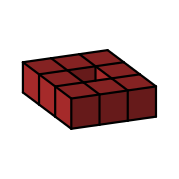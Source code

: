 <?xml version="1.0"?>
<!DOCTYPE ipe SYSTEM "ipe.dtd">
<ipe version="70107" creator="Ipe 7.1.8">
<info created="D:20161106124456" modified="D:20161106170850"/>
<ipestyle name="basic">
<symbol name="arrow/arc(spx)">
<path stroke="sym-stroke" fill="sym-stroke" pen="sym-pen">
0 0 m
-1 0.333 l
-1 -0.333 l
h
</path>
</symbol>
<symbol name="arrow/farc(spx)">
<path stroke="sym-stroke" fill="white" pen="sym-pen">
0 0 m
-1 0.333 l
-1 -0.333 l
h
</path>
</symbol>
<symbol name="arrow/ptarc(spx)">
<path stroke="sym-stroke" fill="sym-stroke" pen="sym-pen">
0 0 m
-1 0.333 l
-0.8 0 l
-1 -0.333 l
h
</path>
</symbol>
<symbol name="arrow/fptarc(spx)">
<path stroke="sym-stroke" fill="white" pen="sym-pen">
0 0 m
-1 0.333 l
-0.8 0 l
-1 -0.333 l
h
</path>
</symbol>
<symbol name="mark/circle(sx)" transformations="translations">
<path fill="sym-stroke">
0.6 0 0 0.6 0 0 e
0.4 0 0 0.4 0 0 e
</path>
</symbol>
<symbol name="mark/disk(sx)" transformations="translations">
<path fill="sym-stroke">
0.6 0 0 0.6 0 0 e
</path>
</symbol>
<symbol name="mark/fdisk(sfx)" transformations="translations">
<group>
<path fill="sym-fill">
0.5 0 0 0.5 0 0 e
</path>
<path fill="sym-stroke" fillrule="eofill">
0.6 0 0 0.6 0 0 e
0.4 0 0 0.4 0 0 e
</path>
</group>
</symbol>
<symbol name="mark/box(sx)" transformations="translations">
<path fill="sym-stroke" fillrule="eofill">
-0.6 -0.6 m
0.6 -0.6 l
0.6 0.6 l
-0.6 0.6 l
h
-0.4 -0.4 m
0.4 -0.4 l
0.4 0.4 l
-0.4 0.4 l
h
</path>
</symbol>
<symbol name="mark/square(sx)" transformations="translations">
<path fill="sym-stroke">
-0.6 -0.6 m
0.6 -0.6 l
0.6 0.6 l
-0.6 0.6 l
h
</path>
</symbol>
<symbol name="mark/fsquare(sfx)" transformations="translations">
<group>
<path fill="sym-fill">
-0.5 -0.5 m
0.5 -0.5 l
0.5 0.5 l
-0.5 0.5 l
h
</path>
<path fill="sym-stroke" fillrule="eofill">
-0.6 -0.6 m
0.6 -0.6 l
0.6 0.6 l
-0.6 0.6 l
h
-0.4 -0.4 m
0.4 -0.4 l
0.4 0.4 l
-0.4 0.4 l
h
</path>
</group>
</symbol>
<symbol name="mark/cross(sx)" transformations="translations">
<group>
<path fill="sym-stroke">
-0.43 -0.57 m
0.57 0.43 l
0.43 0.57 l
-0.57 -0.43 l
h
</path>
<path fill="sym-stroke">
-0.43 0.57 m
0.57 -0.43 l
0.43 -0.57 l
-0.57 0.43 l
h
</path>
</group>
</symbol>
<symbol name="arrow/fnormal(spx)">
<path stroke="sym-stroke" fill="white" pen="sym-pen">
0 0 m
-1 0.333 l
-1 -0.333 l
h
</path>
</symbol>
<symbol name="arrow/pointed(spx)">
<path stroke="sym-stroke" fill="sym-stroke" pen="sym-pen">
0 0 m
-1 0.333 l
-0.8 0 l
-1 -0.333 l
h
</path>
</symbol>
<symbol name="arrow/fpointed(spx)">
<path stroke="sym-stroke" fill="white" pen="sym-pen">
0 0 m
-1 0.333 l
-0.8 0 l
-1 -0.333 l
h
</path>
</symbol>
<symbol name="arrow/linear(spx)">
<path stroke="sym-stroke" pen="sym-pen">
-1 0.333 m
0 0 l
-1 -0.333 l
</path>
</symbol>
<symbol name="arrow/fdouble(spx)">
<path stroke="sym-stroke" fill="white" pen="sym-pen">
0 0 m
-1 0.333 l
-1 -0.333 l
h
-1 0 m
-2 0.333 l
-2 -0.333 l
h
</path>
</symbol>
<symbol name="arrow/double(spx)">
<path stroke="sym-stroke" fill="sym-stroke" pen="sym-pen">
0 0 m
-1 0.333 l
-1 -0.333 l
h
-1 0 m
-2 0.333 l
-2 -0.333 l
h
</path>
</symbol>
<pen name="heavier" value="0.8"/>
<pen name="fat" value="1.2"/>
<pen name="ultrafat" value="2"/>
<symbolsize name="large" value="5"/>
<symbolsize name="small" value="2"/>
<symbolsize name="tiny" value="1.1"/>
<arrowsize name="large" value="10"/>
<arrowsize name="small" value="5"/>
<arrowsize name="tiny" value="3"/>
<color name="red" value="1 0 0"/>
<color name="green" value="0 1 0"/>
<color name="blue" value="0 0 1"/>
<color name="yellow" value="1 1 0"/>
<color name="orange" value="1 0.647 0"/>
<color name="gold" value="1 0.843 0"/>
<color name="purple" value="0.627 0.125 0.941"/>
<color name="gray" value="0.745"/>
<color name="brown" value="0.647 0.165 0.165"/>
<color name="navy" value="0 0 0.502"/>
<color name="pink" value="1 0.753 0.796"/>
<color name="seagreen" value="0.18 0.545 0.341"/>
<color name="turquoise" value="0.251 0.878 0.816"/>
<color name="violet" value="0.933 0.51 0.933"/>
<color name="darkblue" value="0 0 0.545"/>
<color name="darkcyan" value="0 0.545 0.545"/>
<color name="darkgray" value="0.663"/>
<color name="darkgreen" value="0 0.392 0"/>
<color name="darkmagenta" value="0.545 0 0.545"/>
<color name="darkorange" value="1 0.549 0"/>
<color name="darkred" value="0.545 0 0"/>
<color name="lightblue" value="0.678 0.847 0.902"/>
<color name="lightcyan" value="0.878 1 1"/>
<color name="lightgray" value="0.827"/>
<color name="lightgreen" value="0.565 0.933 0.565"/>
<color name="lightyellow" value="1 1 0.878"/>
<dashstyle name="dashed" value="[4] 0"/>
<dashstyle name="dotted" value="[1 3] 0"/>
<dashstyle name="dash dotted" value="[4 2 1 2] 0"/>
<dashstyle name="dash dot dotted" value="[4 2 1 2 1 2] 0"/>
<textsize name="large" value="\large"/>
<textsize name="small" value="\small"/>
<textsize name="tiny" value="\tiny"/>
<textsize name="Large" value="\Large"/>
<textsize name="LARGE" value="\LARGE"/>
<textsize name="huge" value="\huge"/>
<textsize name="Huge" value="\Huge"/>
<textsize name="footnote" value="\footnotesize"/>
<textstyle name="center" begin="\begin{center}" end="\end{center}"/>
<textstyle name="itemize" begin="\begin{itemize}" end="\end{itemize}"/>
<textstyle name="item" begin="\begin{itemize}\item{}" end="\end{itemize}"/>
<gridsize name="4 pts" value="4"/>
<gridsize name="8 pts (~3 mm)" value="8"/>
<gridsize name="16 pts (~6 mm)" value="16"/>
<gridsize name="32 pts (~12 mm)" value="32"/>
<gridsize name="10 pts (~3.5 mm)" value="10"/>
<gridsize name="20 pts (~7 mm)" value="20"/>
<gridsize name="14 pts (~5 mm)" value="14"/>
<gridsize name="28 pts (~10 mm)" value="28"/>
<gridsize name="56 pts (~20 mm)" value="56"/>
<anglesize name="90 deg" value="90"/>
<anglesize name="60 deg" value="60"/>
<anglesize name="45 deg" value="45"/>
<anglesize name="30 deg" value="30"/>
<anglesize name="22.5 deg" value="22.5"/>
<opacity name="10%" value="0.1"/>
<opacity name="30%" value="0.3"/>
<opacity name="50%" value="0.5"/>
<opacity name="75%" value="0.75"/>
<tiling name="falling" angle="-60" step="4" width="1"/>
<tiling name="rising" angle="30" step="4" width="1"/>
</ipestyle>
<page>
<layer name="alpha"/>
<view layers="alpha" active="alpha"/>
<path layer="alpha" matrix="1 0 0 1 80 -320" fill="1">
64 768 m
64 704 l
128 704 l
128 768 l
h
</path>
<group matrix="0.4 0 0 0.4 75.6454 256.594">
<path fill="0.518 0.133 0.133">
191.011 423.01 m
234.557 390.35 l
310.762 401.237 l
267.216 433.896 l
h
</path>
<path fill="brown">
256.33 419.381 m
256.33 406.421 l
270.845 408.494 l
h
</path>
<path fill="0.4 0.102 0.102">
256.33 406.421 m
245.443 404.866 l
230.928 415.752 l
256.33 419.381 l
h
</path>
<path fill="brown">
191.011 423.01 m
191.011 395.794 l
234.557 363.134 l
234.557 390.35 l
h
</path>
<path fill="0.4 0.102 0.102">
234.557 390.35 m
310.762 401.237 l
310.762 374.021 l
234.557 363.134 l
h
</path>
<path matrix="0.4536 0 0 0.4536 56.0285 204.675" stroke="black" pen="heavier" cap="1">
361.581 433.338 m
361.581 373.338 l
</path>
<path matrix="0.4536 0 0 0.4536 56.0285 204.675" stroke="black" pen="heavier" cap="1">
361.581 373.338 m
393.581 349.338 l
</path>
<path matrix="0.4536 0 0 0.4536 56.0285 204.675" stroke="black" pen="heavier" cap="1">
393.581 349.338 m
449.581 357.338 l
</path>
<path matrix="0.4536 0 0 0.4536 56.0285 204.675" stroke="black" pen="heavier" cap="1">
449.581 357.338 m
449.581 417.338 l
</path>
<path matrix="0.4536 0 0 0.4536 56.0285 204.675" stroke="black" pen="heavier" cap="1">
449.581 417.338 m
393.581 409.338 l
</path>
<path matrix="0.4536 0 0 0.4536 56.0285 204.675" stroke="black" pen="heavier" cap="1">
393.581 409.338 m
393.581 349.338 l
</path>
<path matrix="0.4536 0 0 0.4536 56.0285 204.675" stroke="black" pen="heavier" cap="1">
393.581 409.338 m
361.581 433.338 l
</path>
<path matrix="0.4536 0 0 0.4536 56.0285 204.675" stroke="black" pen="heavier" cap="1">
361.581 433.338 m
417.581 441.338 l
</path>
<path matrix="0.4536 0 0 0.4536 56.0285 204.675" stroke="black" pen="heavier" cap="1">
417.581 441.338 m
449.581 417.338 l
</path>
<path matrix="0.4536 0 0 0.4536 41.5133 215.561" stroke="black" pen="heavier" cap="1">
393.581 409.338 m
361.581 433.338 l
</path>
<path matrix="0.4536 0 0 0.4536 26.9981 226.447" stroke="black" pen="heavier" cap="1">
393.581 409.338 m
361.581 433.338 l
</path>
<path matrix="0.4536 0 0 0.4536 41.5133 215.561" stroke="black" pen="heavier" cap="1">
361.581 433.338 m
361.581 373.338 l
</path>
<path matrix="0.4536 0 0 0.4536 26.9981 226.447" stroke="black" pen="heavier" cap="1">
361.581 433.338 m
361.581 373.338 l
</path>
<path matrix="0.4536 0 0 0.4536 41.5133 215.561" stroke="black" pen="heavier" cap="1">
361.581 373.338 m
393.581 349.338 l
</path>
<path matrix="0.4536 0 0 0.4536 26.9981 226.447" stroke="black" pen="heavier" cap="1">
361.581 373.338 m
393.581 349.338 l
</path>
<path matrix="0.4536 0 0 0.4536 41.5133 215.561" stroke="black" pen="heavier" cap="1">
361.581 433.338 m
417.581 441.338 l
</path>
<path matrix="0.4536 0 0 0.4536 26.9981 226.447" stroke="black" pen="heavier" cap="1">
361.581 433.338 m
417.581 441.338 l
</path>
<path matrix="0.4536 0 0 0.4536 52.3997 230.076" stroke="black" pen="heavier" cap="1">
361.581 433.338 m
417.581 441.338 l
</path>
<path matrix="0.4536 0 0 0.4536 77.8013 233.705" stroke="black" pen="heavier" cap="1">
361.581 433.338 m
417.581 441.338 l
</path>
<path matrix="0.4536 0 0 0.4536 66.9149 219.19" stroke="black" pen="heavier" cap="1">
361.581 433.338 m
417.581 441.338 l
</path>
<path matrix="0.4536 0 0 0.4536 92.3165 222.819" stroke="black" pen="heavier" cap="1">
361.581 433.338 m
417.581 441.338 l
</path>
<path matrix="0.4536 0 0 0.4536 81.4301 208.303" stroke="black" pen="heavier" cap="1">
361.581 433.338 m
417.581 441.338 l
</path>
<path matrix="0.4536 0 0 0.4536 106.832 211.932" stroke="black" pen="heavier" cap="1">
361.581 433.338 m
417.581 441.338 l
</path>
<path matrix="0.4536 0 0 0.4536 95.9453 197.417" stroke="black" pen="heavier" cap="1">
361.581 433.338 m
417.581 441.338 l
</path>
<path matrix="0.4536 0 0 0.4536 121.347 201.046" stroke="black" pen="heavier" cap="1">
361.581 433.338 m
417.581 441.338 l
</path>
<path matrix="0.4536 0 0 0.4536 41.5133 215.561" stroke="black" pen="heavier" cap="1">
417.581 441.338 m
449.581 417.338 l
</path>
<path matrix="0.4536 0 0 0.4536 26.9981 226.447" stroke="black" pen="heavier" cap="1">
417.581 441.338 m
449.581 417.338 l
</path>
<path matrix="0.4536 0 0 0.4536 52.3997 230.076" stroke="black" pen="heavier" cap="1">
417.581 441.338 m
449.581 417.338 l
</path>
<path matrix="0.4536 0 0 0.4536 77.8013 233.705" stroke="black" pen="heavier" cap="1">
417.581 441.338 m
449.581 417.338 l
</path>
<path matrix="0.4536 0 0 0.4536 92.3165 222.819" stroke="black" pen="heavier" cap="1">
417.581 441.338 m
449.581 417.338 l
</path>
<path matrix="0.4536 0 0 0.4536 66.9149 219.19" stroke="black" pen="heavier" cap="1">
417.581 441.338 m
449.581 417.338 l
</path>
<path matrix="0.4536 0 0 0.4536 81.4301 208.303" stroke="black" pen="heavier" cap="1">
417.581 441.338 m
449.581 417.338 l
</path>
<path matrix="0.4536 0 0 0.4536 106.832 211.932" stroke="black" pen="heavier" cap="1">
417.581 441.338 m
449.581 417.338 l
</path>
<path matrix="0.4536 0 0 0.4536 81.4301 208.303" stroke="black" pen="heavier" cap="1">
449.581 357.338 m
449.581 417.338 l
</path>
<path matrix="0.4536 0 0 0.4536 106.832 211.932" stroke="black" pen="heavier" cap="1">
449.581 357.338 m
449.581 417.338 l
</path>
<path matrix="0.4536 0 0 0.4536 81.4301 208.303" stroke="black" pen="heavier" cap="1">
393.581 349.338 m
449.581 357.338 l
</path>
<path matrix="0.4536 0 0 0.4536 106.832 211.932" stroke="black" pen="heavier" cap="1">
393.581 349.338 m
449.581 357.338 l
</path>
<path stroke="black" pen="heavier" cap="1">
256.33 406.421 m
256.33 419.381 l
</path>
</group>
</page>
</ipe>

